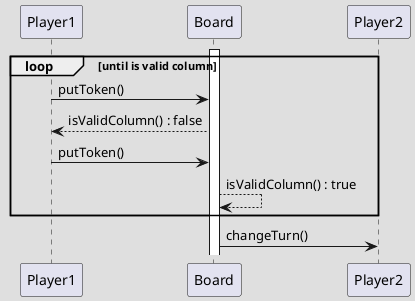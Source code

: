 @startuml "Sequence Diagram - Put Token"

skinparam backGroundColor #69696936

participant Player1
participant Board
participant Player2

loop until is valid column
    activate Board
    Player1 -> Board: putToken()
    Board --> Player1: isValidColumn() : false
    Player1 -> Board: putToken()
    Board --> Board: isValidColumn() : true
end
    Board -> Player2 : changeTurn()

@enduml